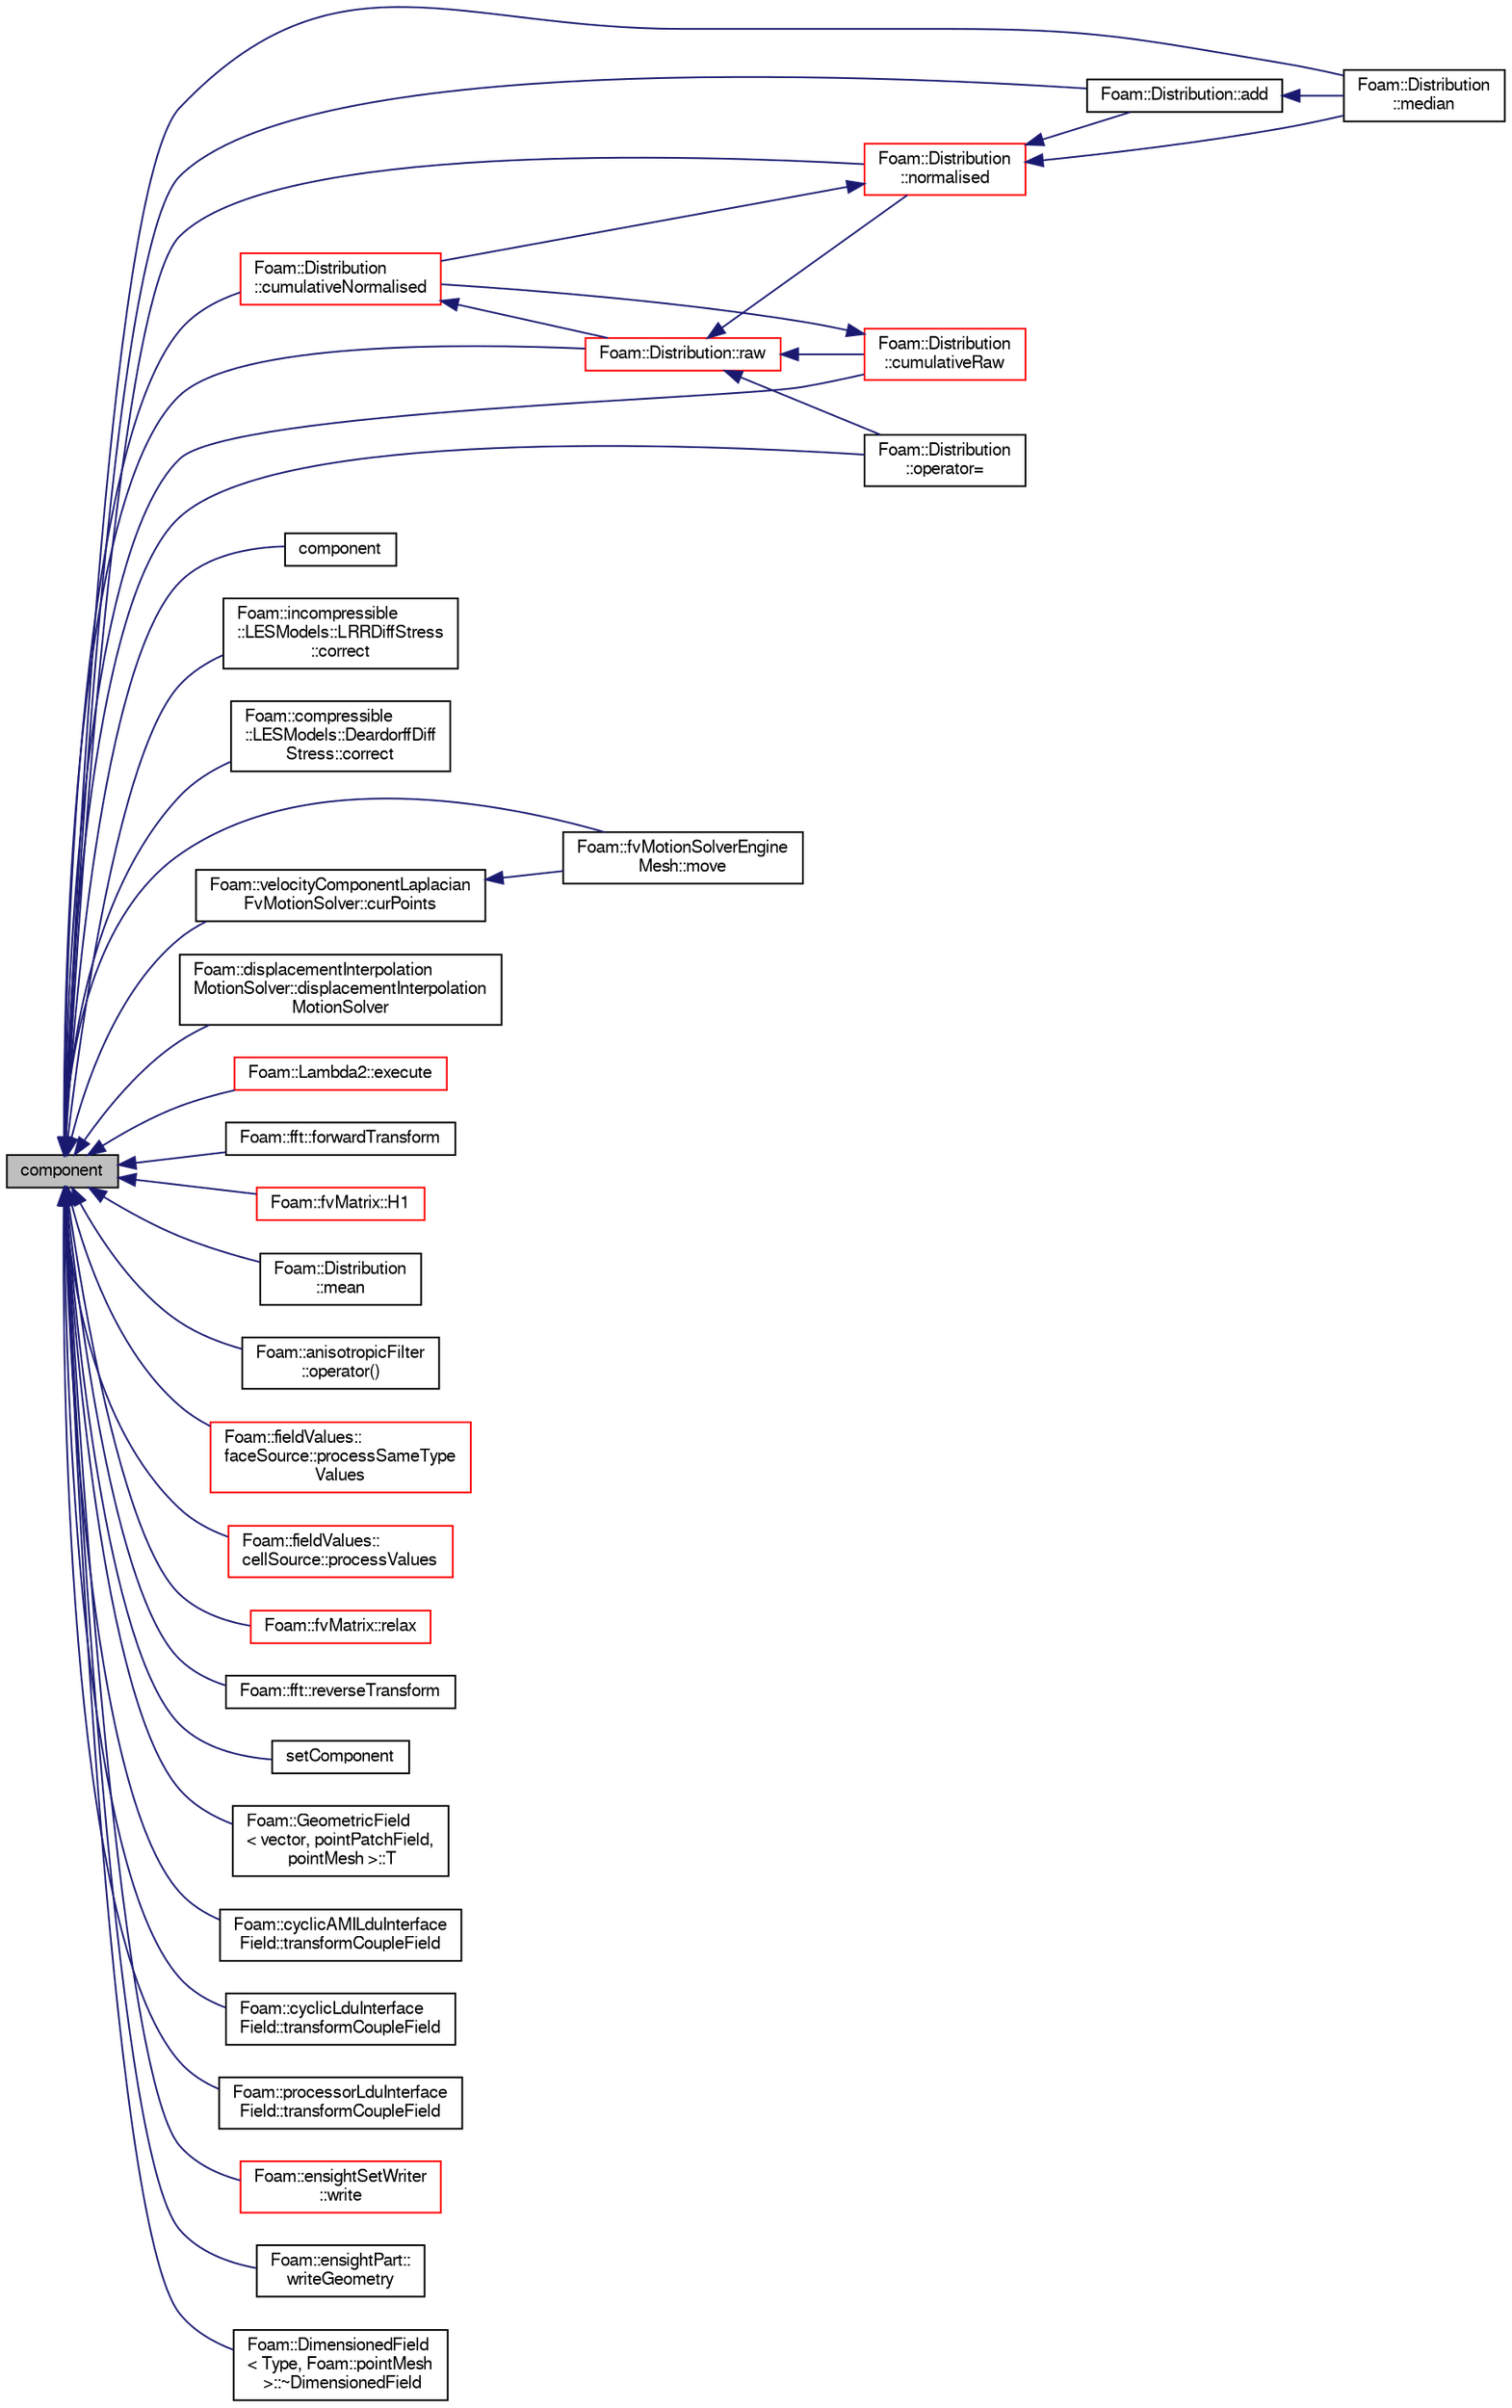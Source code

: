 digraph "component"
{
  bgcolor="transparent";
  edge [fontname="FreeSans",fontsize="10",labelfontname="FreeSans",labelfontsize="10"];
  node [fontname="FreeSans",fontsize="10",shape=record];
  rankdir="LR";
  Node61351 [label="component",height=0.2,width=0.4,color="black", fillcolor="grey75", style="filled", fontcolor="black"];
  Node61351 -> Node61352 [dir="back",color="midnightblue",fontsize="10",style="solid",fontname="FreeSans"];
  Node61352 [label="Foam::Distribution::add",height=0.2,width=0.4,color="black",URL="$a25886.html#a33a0483e214f12ed274213001fba447e",tooltip="Add a value to the distribution, optionally specifying a weight. "];
  Node61352 -> Node61353 [dir="back",color="midnightblue",fontsize="10",style="solid",fontname="FreeSans"];
  Node61353 [label="Foam::Distribution\l::median",height=0.2,width=0.4,color="black",URL="$a25886.html#a8a8e8c26de2a6c6a228b844f3d6c0a75"];
  Node61351 -> Node61354 [dir="back",color="midnightblue",fontsize="10",style="solid",fontname="FreeSans"];
  Node61354 [label="component",height=0.2,width=0.4,color="black",URL="$a21124.html#a24df1ffa836c86f29c96d6543add1058"];
  Node61351 -> Node61355 [dir="back",color="midnightblue",fontsize="10",style="solid",fontname="FreeSans"];
  Node61355 [label="Foam::incompressible\l::LESModels::LRRDiffStress\l::correct",height=0.2,width=0.4,color="black",URL="$a30878.html#a4f67b3ab06ec329ec02fa14d5f15d8f2",tooltip="Correct Eddy-Viscosity and related properties. "];
  Node61351 -> Node61356 [dir="back",color="midnightblue",fontsize="10",style="solid",fontname="FreeSans"];
  Node61356 [label="Foam::compressible\l::LESModels::DeardorffDiff\lStress::correct",height=0.2,width=0.4,color="black",URL="$a30614.html#a4f67b3ab06ec329ec02fa14d5f15d8f2",tooltip="Correct Eddy-Viscosity and related properties. "];
  Node61351 -> Node61357 [dir="back",color="midnightblue",fontsize="10",style="solid",fontname="FreeSans"];
  Node61357 [label="Foam::Distribution\l::cumulativeNormalised",height=0.2,width=0.4,color="red",URL="$a25886.html#a11ff6eef0a165a528afd02366ddf85d2",tooltip="Return the cumulative normalised distribution and. "];
  Node61357 -> Node61358 [dir="back",color="midnightblue",fontsize="10",style="solid",fontname="FreeSans"];
  Node61358 [label="Foam::Distribution::raw",height=0.2,width=0.4,color="red",URL="$a25886.html#afb9d1727043dc3092b95717b885d99cc",tooltip="Return the distribution of the total bin weights. "];
  Node61358 -> Node61359 [dir="back",color="midnightblue",fontsize="10",style="solid",fontname="FreeSans"];
  Node61359 [label="Foam::Distribution\l::normalised",height=0.2,width=0.4,color="red",URL="$a25886.html#afca6f7c7669c2f125c5b4760ed9ee1c2",tooltip="Return the normalised distribution (probability density) "];
  Node61359 -> Node61353 [dir="back",color="midnightblue",fontsize="10",style="solid",fontname="FreeSans"];
  Node61359 -> Node61352 [dir="back",color="midnightblue",fontsize="10",style="solid",fontname="FreeSans"];
  Node61359 -> Node61357 [dir="back",color="midnightblue",fontsize="10",style="solid",fontname="FreeSans"];
  Node61358 -> Node61361 [dir="back",color="midnightblue",fontsize="10",style="solid",fontname="FreeSans"];
  Node61361 [label="Foam::Distribution\l::cumulativeRaw",height=0.2,width=0.4,color="red",URL="$a25886.html#af87b4a2d9e4c35e69820b8ff99abaf20",tooltip="Return the cumulative total bin weights and integration. "];
  Node61361 -> Node61357 [dir="back",color="midnightblue",fontsize="10",style="solid",fontname="FreeSans"];
  Node61358 -> Node61362 [dir="back",color="midnightblue",fontsize="10",style="solid",fontname="FreeSans"];
  Node61362 [label="Foam::Distribution\l::operator=",height=0.2,width=0.4,color="black",URL="$a25886.html#af4c95da6a1f84053cea75e28025f3fc0"];
  Node61351 -> Node61361 [dir="back",color="midnightblue",fontsize="10",style="solid",fontname="FreeSans"];
  Node61351 -> Node61363 [dir="back",color="midnightblue",fontsize="10",style="solid",fontname="FreeSans"];
  Node61363 [label="Foam::velocityComponentLaplacian\lFvMotionSolver::curPoints",height=0.2,width=0.4,color="black",URL="$a23310.html#a1996b85ae62abe724454832e65fdbfa4",tooltip="Return point location obtained from the current motion field. "];
  Node61363 -> Node61364 [dir="back",color="midnightblue",fontsize="10",style="solid",fontname="FreeSans"];
  Node61364 [label="Foam::fvMotionSolverEngine\lMesh::move",height=0.2,width=0.4,color="black",URL="$a21806.html#a68c0b61b84e4e095b6463cadc275adae"];
  Node61351 -> Node61365 [dir="back",color="midnightblue",fontsize="10",style="solid",fontname="FreeSans"];
  Node61365 [label="Foam::displacementInterpolation\lMotionSolver::displacementInterpolation\lMotionSolver",height=0.2,width=0.4,color="black",URL="$a23314.html#af70627c48920441a925701b8da5266ba",tooltip="Construct from polyMesh and IOdictionary. "];
  Node61351 -> Node61366 [dir="back",color="midnightblue",fontsize="10",style="solid",fontname="FreeSans"];
  Node61366 [label="Foam::Lambda2::execute",height=0.2,width=0.4,color="red",URL="$a28890.html#a61af3e60b94ae3e748f6fbac1e794af7",tooltip="Execute, currently does nothing. "];
  Node61351 -> Node61368 [dir="back",color="midnightblue",fontsize="10",style="solid",fontname="FreeSans"];
  Node61368 [label="Foam::fft::forwardTransform",height=0.2,width=0.4,color="black",URL="$a28942.html#ab7fa1344e3d4fe5f3f81583eab3cab94"];
  Node61351 -> Node61369 [dir="back",color="midnightblue",fontsize="10",style="solid",fontname="FreeSans"];
  Node61369 [label="Foam::fvMatrix::H1",height=0.2,width=0.4,color="red",URL="$a22358.html#a37a6a42b79a9f56f28f79fab26072d51",tooltip="Return H(1) "];
  Node61351 -> Node61375 [dir="back",color="midnightblue",fontsize="10",style="solid",fontname="FreeSans"];
  Node61375 [label="Foam::Distribution\l::mean",height=0.2,width=0.4,color="black",URL="$a25886.html#a1839690b575e839e794f6f557b3b27b8"];
  Node61351 -> Node61353 [dir="back",color="midnightblue",fontsize="10",style="solid",fontname="FreeSans"];
  Node61351 -> Node61364 [dir="back",color="midnightblue",fontsize="10",style="solid",fontname="FreeSans"];
  Node61351 -> Node61359 [dir="back",color="midnightblue",fontsize="10",style="solid",fontname="FreeSans"];
  Node61351 -> Node61376 [dir="back",color="midnightblue",fontsize="10",style="solid",fontname="FreeSans"];
  Node61376 [label="Foam::anisotropicFilter\l::operator()",height=0.2,width=0.4,color="black",URL="$a31130.html#a73fe195c24e2c9c44594a426926a4f26"];
  Node61351 -> Node61362 [dir="back",color="midnightblue",fontsize="10",style="solid",fontname="FreeSans"];
  Node61351 -> Node61377 [dir="back",color="midnightblue",fontsize="10",style="solid",fontname="FreeSans"];
  Node61377 [label="Foam::fieldValues::\lfaceSource::processSameType\lValues",height=0.2,width=0.4,color="red",URL="$a28726.html#a41d519fb17fb326997de3ffb25384387",tooltip="Apply the &#39;operation&#39; to the values. Operation has to. "];
  Node61351 -> Node61383 [dir="back",color="midnightblue",fontsize="10",style="solid",fontname="FreeSans"];
  Node61383 [label="Foam::fieldValues::\lcellSource::processValues",height=0.2,width=0.4,color="red",URL="$a28722.html#a3ee3ef0dce4b4491df744d2af65f4d0f",tooltip="Apply the &#39;operation&#39; to the values. "];
  Node61351 -> Node61358 [dir="back",color="midnightblue",fontsize="10",style="solid",fontname="FreeSans"];
  Node61351 -> Node61386 [dir="back",color="midnightblue",fontsize="10",style="solid",fontname="FreeSans"];
  Node61386 [label="Foam::fvMatrix::relax",height=0.2,width=0.4,color="red",URL="$a22358.html#a06343b944c91a56352ebf646011c212e",tooltip="Relax matrix (for steady-state solution). "];
  Node61351 -> Node61395 [dir="back",color="midnightblue",fontsize="10",style="solid",fontname="FreeSans"];
  Node61395 [label="Foam::fft::reverseTransform",height=0.2,width=0.4,color="black",URL="$a28942.html#a14bd4bbc7d325761657e068014ac1d06"];
  Node61351 -> Node61396 [dir="back",color="midnightblue",fontsize="10",style="solid",fontname="FreeSans"];
  Node61396 [label="setComponent",height=0.2,width=0.4,color="black",URL="$a21124.html#a510b178687c3062efe780bd4c7871c8f"];
  Node61351 -> Node61397 [dir="back",color="midnightblue",fontsize="10",style="solid",fontname="FreeSans"];
  Node61397 [label="Foam::GeometricField\l\< vector, pointPatchField,\l pointMesh \>::T",height=0.2,width=0.4,color="black",URL="$a22434.html#a3dc255c9d5d35781fe750598ff9e27bd",tooltip="Return transpose (only if it is a tensor field) "];
  Node61351 -> Node61398 [dir="back",color="midnightblue",fontsize="10",style="solid",fontname="FreeSans"];
  Node61398 [label="Foam::cyclicAMILduInterface\lField::transformCoupleField",height=0.2,width=0.4,color="black",URL="$a24934.html#a795a92bd1cd68f411e82a5ff93610c02",tooltip="Transform given patch internal field. "];
  Node61351 -> Node61399 [dir="back",color="midnightblue",fontsize="10",style="solid",fontname="FreeSans"];
  Node61399 [label="Foam::cyclicLduInterface\lField::transformCoupleField",height=0.2,width=0.4,color="black",URL="$a26866.html#acdafe55fffcc9e6fb931775d11048ffb",tooltip="Transform given patch component field. "];
  Node61351 -> Node61400 [dir="back",color="midnightblue",fontsize="10",style="solid",fontname="FreeSans"];
  Node61400 [label="Foam::processorLduInterface\lField::transformCoupleField",height=0.2,width=0.4,color="black",URL="$a26874.html#acdafe55fffcc9e6fb931775d11048ffb",tooltip="Transform given patch component field. "];
  Node61351 -> Node61401 [dir="back",color="midnightblue",fontsize="10",style="solid",fontname="FreeSans"];
  Node61401 [label="Foam::ensightSetWriter\l::write",height=0.2,width=0.4,color="red",URL="$a21858.html#ae25e717f0b4f16f583638020a1a090ec",tooltip="General entry point for writing. "];
  Node61351 -> Node61404 [dir="back",color="midnightblue",fontsize="10",style="solid",fontname="FreeSans"];
  Node61404 [label="Foam::ensightPart::\lwriteGeometry",height=0.2,width=0.4,color="black",URL="$a21306.html#ad366d45808e1044938e86223d1fc7859",tooltip="Helper: write geometry given the pointField. "];
  Node61351 -> Node61405 [dir="back",color="midnightblue",fontsize="10",style="solid",fontname="FreeSans"];
  Node61405 [label="Foam::DimensionedField\l\< Type, Foam::pointMesh\l \>::~DimensionedField",height=0.2,width=0.4,color="black",URL="$a26390.html#afd0eb3625fc1e1d09a00ae94699d04e8",tooltip="Destructor. "];
}
